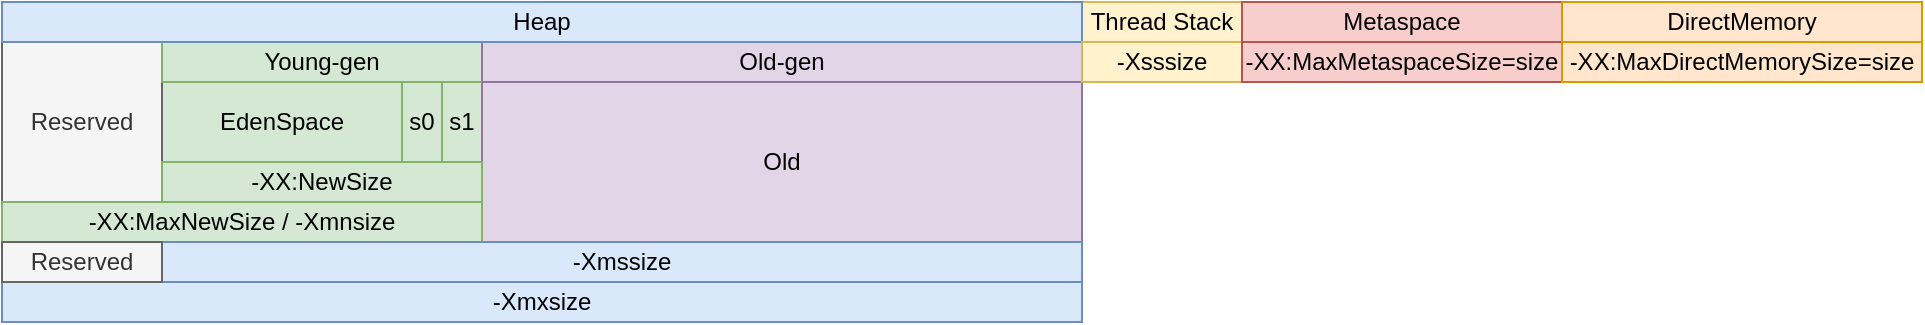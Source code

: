 <mxfile version="12.4.2" type="device" pages="1"><diagram id="CWxzNnuy7gceisMM1tWG" name="第 1 页"><mxGraphModel dx="1106" dy="822" grid="1" gridSize="10" guides="1" tooltips="1" connect="1" arrows="1" fold="1" page="1" pageScale="1" pageWidth="827" pageHeight="1169" math="0" shadow="0"><root><mxCell id="0"/><mxCell id="1" parent="0"/><mxCell id="9UnedhhJczfq7CkrOQit-2" value="EdenSpace" style="rounded=0;whiteSpace=wrap;html=1;fillColor=#d5e8d4;strokeColor=#82b366;" parent="1" vertex="1"><mxGeometry x="100" y="160" width="120" height="40" as="geometry"/></mxCell><mxCell id="9UnedhhJczfq7CkrOQit-3" value="s0" style="rounded=0;whiteSpace=wrap;html=1;fillColor=#d5e8d4;strokeColor=#82b366;" parent="1" vertex="1"><mxGeometry x="220" y="160" width="20" height="40" as="geometry"/></mxCell><mxCell id="9UnedhhJczfq7CkrOQit-4" value="s1" style="rounded=0;whiteSpace=wrap;html=1;fillColor=#d5e8d4;strokeColor=#82b366;" parent="1" vertex="1"><mxGeometry x="240" y="160" width="20" height="40" as="geometry"/></mxCell><mxCell id="9UnedhhJczfq7CkrOQit-5" value="Reserved" style="rounded=0;whiteSpace=wrap;html=1;fillColor=#f5f5f5;strokeColor=#666666;fontColor=#333333;" parent="1" vertex="1"><mxGeometry x="20" y="140" width="80" height="80" as="geometry"/></mxCell><mxCell id="9UnedhhJczfq7CkrOQit-7" value="Old" style="rounded=0;whiteSpace=wrap;html=1;fillColor=#e1d5e7;strokeColor=#9673a6;" parent="1" vertex="1"><mxGeometry x="260" y="160" width="300" height="80" as="geometry"/></mxCell><mxCell id="9UnedhhJczfq7CkrOQit-8" value="Young-gen" style="rounded=0;whiteSpace=wrap;html=1;fillColor=#d5e8d4;strokeColor=#82b366;" parent="1" vertex="1"><mxGeometry x="100" y="140" width="160" height="20" as="geometry"/></mxCell><mxCell id="9UnedhhJczfq7CkrOQit-9" value="Old-gen" style="rounded=0;whiteSpace=wrap;html=1;fillColor=#e1d5e7;strokeColor=#9673a6;" parent="1" vertex="1"><mxGeometry x="260" y="140" width="300" height="20" as="geometry"/></mxCell><mxCell id="9UnedhhJczfq7CkrOQit-10" value="Thread Stack" style="rounded=0;whiteSpace=wrap;html=1;fillColor=#fff2cc;strokeColor=#d6b656;" parent="1" vertex="1"><mxGeometry x="560" y="120" width="80" height="20" as="geometry"/></mxCell><mxCell id="9UnedhhJczfq7CkrOQit-12" value="Metaspace" style="rounded=0;whiteSpace=wrap;html=1;fillColor=#f8cecc;strokeColor=#b85450;" parent="1" vertex="1"><mxGeometry x="640" y="120" width="160" height="20" as="geometry"/></mxCell><mxCell id="9UnedhhJczfq7CkrOQit-13" value="-XX:NewSize" style="rounded=0;whiteSpace=wrap;html=1;fillColor=#d5e8d4;strokeColor=#82b366;" parent="1" vertex="1"><mxGeometry x="100" y="200" width="160" height="20" as="geometry"/></mxCell><mxCell id="9UnedhhJczfq7CkrOQit-15" value="-XX:MaxNewSize / -Xmnsize" style="rounded=0;whiteSpace=wrap;html=1;fillColor=#d5e8d4;strokeColor=#82b366;" parent="1" vertex="1"><mxGeometry x="20" y="220" width="240" height="20" as="geometry"/></mxCell><mxCell id="9UnedhhJczfq7CkrOQit-16" value="-Xmssize" style="rounded=0;whiteSpace=wrap;html=1;fillColor=#dae8fc;strokeColor=#6c8ebf;" parent="1" vertex="1"><mxGeometry x="100" y="240" width="460" height="20" as="geometry"/></mxCell><mxCell id="9UnedhhJczfq7CkrOQit-17" value="-Xmxsize" style="rounded=0;whiteSpace=wrap;html=1;fillColor=#dae8fc;strokeColor=#6c8ebf;" parent="1" vertex="1"><mxGeometry x="20" y="260" width="540" height="20" as="geometry"/></mxCell><mxCell id="9UnedhhJczfq7CkrOQit-18" value="Heap" style="rounded=0;whiteSpace=wrap;html=1;fillColor=#dae8fc;strokeColor=#6c8ebf;" parent="1" vertex="1"><mxGeometry x="20" y="120" width="540" height="20" as="geometry"/></mxCell><mxCell id="9UnedhhJczfq7CkrOQit-20" value="&lt;span style=&quot;white-space: nowrap&quot;&gt;-Xsssize&lt;/span&gt;" style="rounded=0;whiteSpace=wrap;html=1;fillColor=#fff2cc;strokeColor=#d6b656;" parent="1" vertex="1"><mxGeometry x="560" y="140" width="80" height="20" as="geometry"/></mxCell><mxCell id="9UnedhhJczfq7CkrOQit-22" value="&lt;div&gt;&lt;span style=&quot;white-space: nowrap&quot;&gt;-XX:MaxMetaspaceSize=size&lt;/span&gt;&lt;/div&gt;" style="rounded=0;whiteSpace=wrap;html=1;fillColor=#f8cecc;strokeColor=#b85450;" parent="1" vertex="1"><mxGeometry x="640" y="140" width="160" height="20" as="geometry"/></mxCell><mxCell id="9UnedhhJczfq7CkrOQit-23" value="&lt;span style=&quot;white-space: nowrap&quot;&gt;-XX:MaxDirectMemorySize=size&lt;/span&gt;" style="rounded=0;whiteSpace=wrap;html=1;fillColor=#ffe6cc;strokeColor=#d79b00;" parent="1" vertex="1"><mxGeometry x="800" y="140" width="180" height="20" as="geometry"/></mxCell><mxCell id="9UnedhhJczfq7CkrOQit-24" value="&lt;span style=&quot;white-space: nowrap&quot;&gt;DirectMemory&lt;/span&gt;" style="rounded=0;whiteSpace=wrap;html=1;fillColor=#ffe6cc;strokeColor=#d79b00;" parent="1" vertex="1"><mxGeometry x="800" y="120" width="180" height="20" as="geometry"/></mxCell><mxCell id="jHXJUdxv-zxnCUNU8a5I-1" value="Reserved" style="rounded=0;whiteSpace=wrap;html=1;fillColor=#f5f5f5;strokeColor=#666666;fontColor=#333333;" vertex="1" parent="1"><mxGeometry x="20" y="240" width="80" height="20" as="geometry"/></mxCell></root></mxGraphModel></diagram></mxfile>
